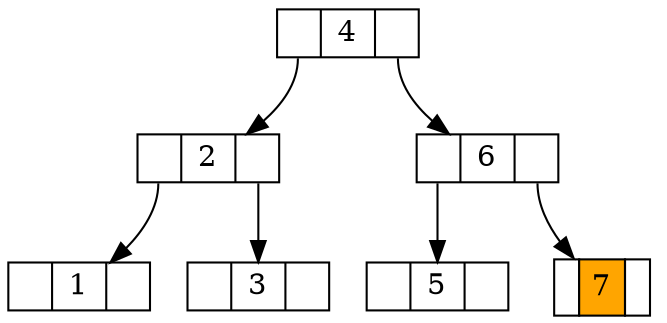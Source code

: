 digraph g {
    node [shape = record,height=.1];
    node0[label = "<f0>|4|<f1>"];
    node1[label = "<f0>|2|<f1>"];
    node2[label = "<f0>|6|<f1>"];
    node3[label = "<f0>|1|<f1>"];
    node4[label = "<f0>|3|<f1>"];
    node5[label = "<f0>|5|<f1>"];

    node6[shape=none, margin=0, label=<
        <table border="0" cellborder="1" cellspacing="0" cellpadding="5">
            <tr><td></td><td bgcolor="orange">7</td><td></td></tr>
        </table>>];
    //d1:0 -> d2:0[color=blue, penwidth=3, tooltip="d1:0 -- d2:0", URL="#"];
    node0:f0 -> node1;
    node0:f1 -> node2;
    node1:f0 -> node3;
    node1:f1 -> node4;
    node2:f0 -> node5;
    node2:f1 -> node6;
}
